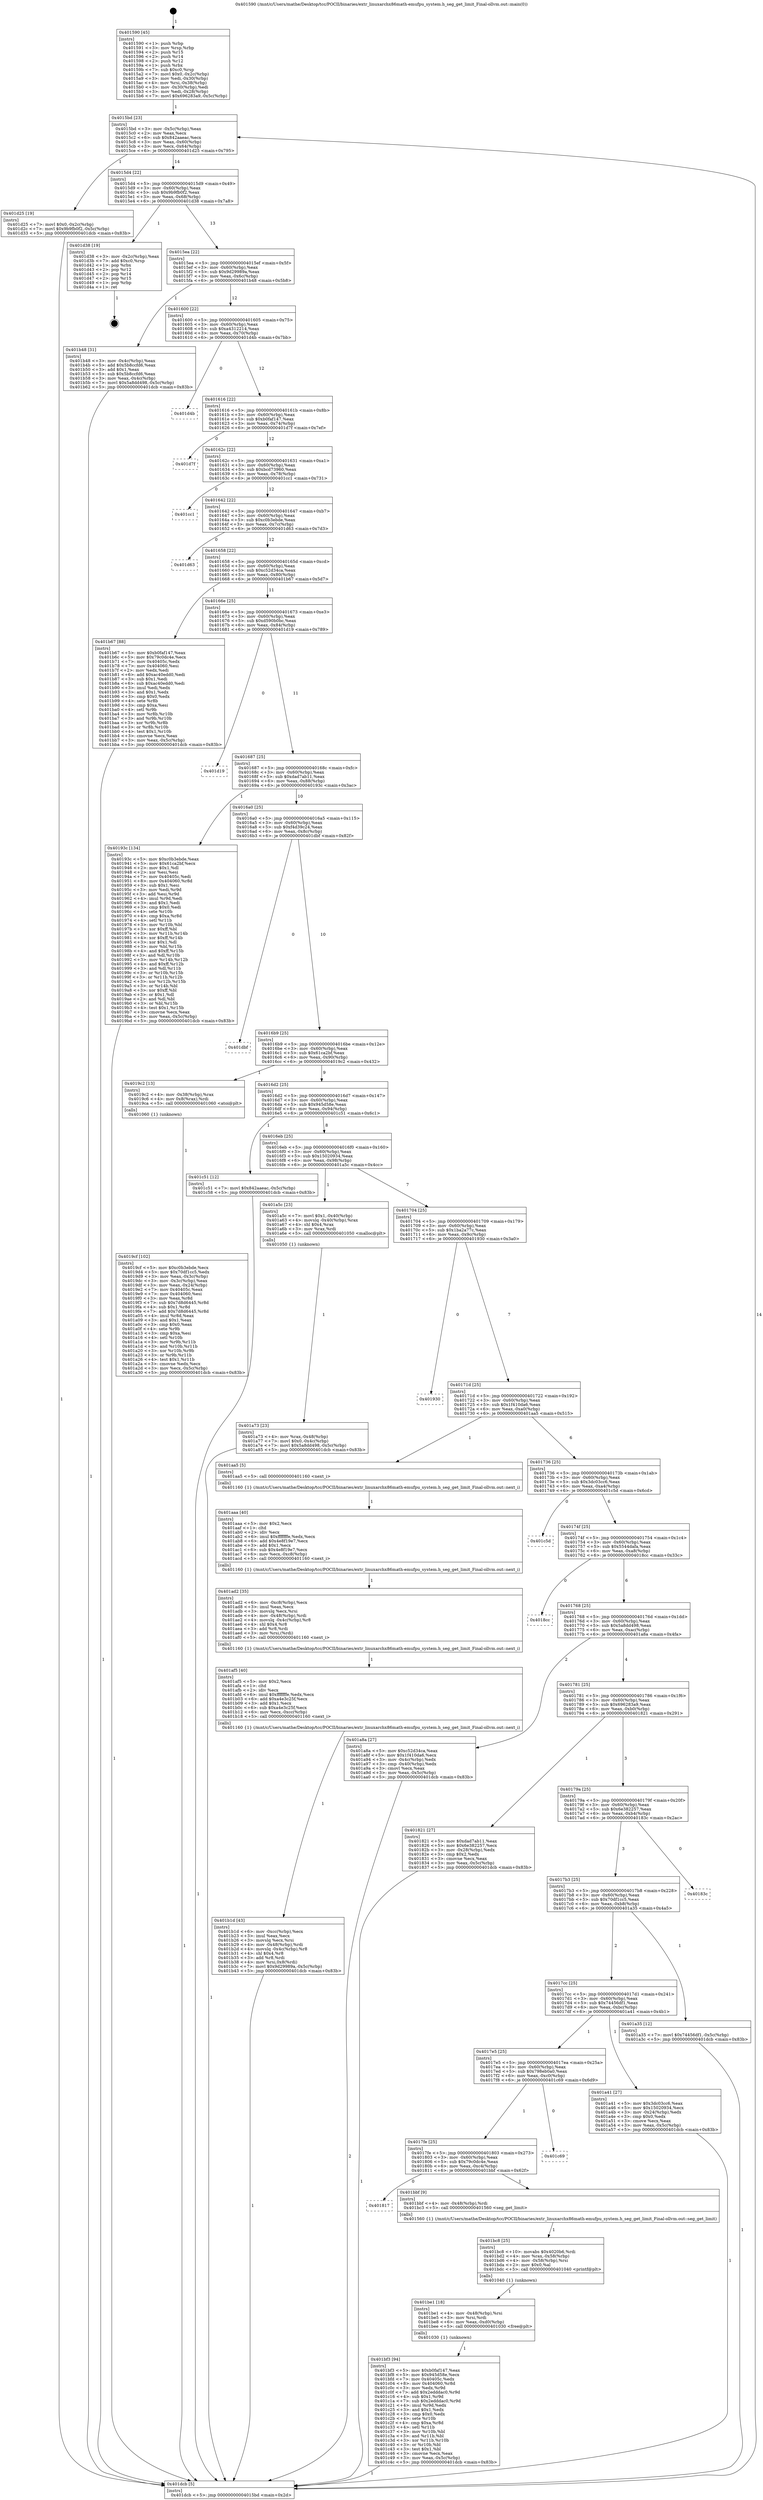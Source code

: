 digraph "0x401590" {
  label = "0x401590 (/mnt/c/Users/mathe/Desktop/tcc/POCII/binaries/extr_linuxarchx86math-emufpu_system.h_seg_get_limit_Final-ollvm.out::main(0))"
  labelloc = "t"
  node[shape=record]

  Entry [label="",width=0.3,height=0.3,shape=circle,fillcolor=black,style=filled]
  "0x4015bd" [label="{
     0x4015bd [23]\l
     | [instrs]\l
     &nbsp;&nbsp;0x4015bd \<+3\>: mov -0x5c(%rbp),%eax\l
     &nbsp;&nbsp;0x4015c0 \<+2\>: mov %eax,%ecx\l
     &nbsp;&nbsp;0x4015c2 \<+6\>: sub $0x842aaeac,%ecx\l
     &nbsp;&nbsp;0x4015c8 \<+3\>: mov %eax,-0x60(%rbp)\l
     &nbsp;&nbsp;0x4015cb \<+3\>: mov %ecx,-0x64(%rbp)\l
     &nbsp;&nbsp;0x4015ce \<+6\>: je 0000000000401d25 \<main+0x795\>\l
  }"]
  "0x401d25" [label="{
     0x401d25 [19]\l
     | [instrs]\l
     &nbsp;&nbsp;0x401d25 \<+7\>: movl $0x0,-0x2c(%rbp)\l
     &nbsp;&nbsp;0x401d2c \<+7\>: movl $0x9b9fb0f2,-0x5c(%rbp)\l
     &nbsp;&nbsp;0x401d33 \<+5\>: jmp 0000000000401dcb \<main+0x83b\>\l
  }"]
  "0x4015d4" [label="{
     0x4015d4 [22]\l
     | [instrs]\l
     &nbsp;&nbsp;0x4015d4 \<+5\>: jmp 00000000004015d9 \<main+0x49\>\l
     &nbsp;&nbsp;0x4015d9 \<+3\>: mov -0x60(%rbp),%eax\l
     &nbsp;&nbsp;0x4015dc \<+5\>: sub $0x9b9fb0f2,%eax\l
     &nbsp;&nbsp;0x4015e1 \<+3\>: mov %eax,-0x68(%rbp)\l
     &nbsp;&nbsp;0x4015e4 \<+6\>: je 0000000000401d38 \<main+0x7a8\>\l
  }"]
  Exit [label="",width=0.3,height=0.3,shape=circle,fillcolor=black,style=filled,peripheries=2]
  "0x401d38" [label="{
     0x401d38 [19]\l
     | [instrs]\l
     &nbsp;&nbsp;0x401d38 \<+3\>: mov -0x2c(%rbp),%eax\l
     &nbsp;&nbsp;0x401d3b \<+7\>: add $0xc0,%rsp\l
     &nbsp;&nbsp;0x401d42 \<+1\>: pop %rbx\l
     &nbsp;&nbsp;0x401d43 \<+2\>: pop %r12\l
     &nbsp;&nbsp;0x401d45 \<+2\>: pop %r14\l
     &nbsp;&nbsp;0x401d47 \<+2\>: pop %r15\l
     &nbsp;&nbsp;0x401d49 \<+1\>: pop %rbp\l
     &nbsp;&nbsp;0x401d4a \<+1\>: ret\l
  }"]
  "0x4015ea" [label="{
     0x4015ea [22]\l
     | [instrs]\l
     &nbsp;&nbsp;0x4015ea \<+5\>: jmp 00000000004015ef \<main+0x5f\>\l
     &nbsp;&nbsp;0x4015ef \<+3\>: mov -0x60(%rbp),%eax\l
     &nbsp;&nbsp;0x4015f2 \<+5\>: sub $0x9d29989a,%eax\l
     &nbsp;&nbsp;0x4015f7 \<+3\>: mov %eax,-0x6c(%rbp)\l
     &nbsp;&nbsp;0x4015fa \<+6\>: je 0000000000401b48 \<main+0x5b8\>\l
  }"]
  "0x401bf3" [label="{
     0x401bf3 [94]\l
     | [instrs]\l
     &nbsp;&nbsp;0x401bf3 \<+5\>: mov $0xb0faf147,%eax\l
     &nbsp;&nbsp;0x401bf8 \<+5\>: mov $0x945d58e,%ecx\l
     &nbsp;&nbsp;0x401bfd \<+7\>: mov 0x40405c,%edx\l
     &nbsp;&nbsp;0x401c04 \<+8\>: mov 0x404060,%r8d\l
     &nbsp;&nbsp;0x401c0c \<+3\>: mov %edx,%r9d\l
     &nbsp;&nbsp;0x401c0f \<+7\>: add $0x2edddac0,%r9d\l
     &nbsp;&nbsp;0x401c16 \<+4\>: sub $0x1,%r9d\l
     &nbsp;&nbsp;0x401c1a \<+7\>: sub $0x2edddac0,%r9d\l
     &nbsp;&nbsp;0x401c21 \<+4\>: imul %r9d,%edx\l
     &nbsp;&nbsp;0x401c25 \<+3\>: and $0x1,%edx\l
     &nbsp;&nbsp;0x401c28 \<+3\>: cmp $0x0,%edx\l
     &nbsp;&nbsp;0x401c2b \<+4\>: sete %r10b\l
     &nbsp;&nbsp;0x401c2f \<+4\>: cmp $0xa,%r8d\l
     &nbsp;&nbsp;0x401c33 \<+4\>: setl %r11b\l
     &nbsp;&nbsp;0x401c37 \<+3\>: mov %r10b,%bl\l
     &nbsp;&nbsp;0x401c3a \<+3\>: and %r11b,%bl\l
     &nbsp;&nbsp;0x401c3d \<+3\>: xor %r11b,%r10b\l
     &nbsp;&nbsp;0x401c40 \<+3\>: or %r10b,%bl\l
     &nbsp;&nbsp;0x401c43 \<+3\>: test $0x1,%bl\l
     &nbsp;&nbsp;0x401c46 \<+3\>: cmovne %ecx,%eax\l
     &nbsp;&nbsp;0x401c49 \<+3\>: mov %eax,-0x5c(%rbp)\l
     &nbsp;&nbsp;0x401c4c \<+5\>: jmp 0000000000401dcb \<main+0x83b\>\l
  }"]
  "0x401b48" [label="{
     0x401b48 [31]\l
     | [instrs]\l
     &nbsp;&nbsp;0x401b48 \<+3\>: mov -0x4c(%rbp),%eax\l
     &nbsp;&nbsp;0x401b4b \<+5\>: add $0x5b8ccfd6,%eax\l
     &nbsp;&nbsp;0x401b50 \<+3\>: add $0x1,%eax\l
     &nbsp;&nbsp;0x401b53 \<+5\>: sub $0x5b8ccfd6,%eax\l
     &nbsp;&nbsp;0x401b58 \<+3\>: mov %eax,-0x4c(%rbp)\l
     &nbsp;&nbsp;0x401b5b \<+7\>: movl $0x5a8dd498,-0x5c(%rbp)\l
     &nbsp;&nbsp;0x401b62 \<+5\>: jmp 0000000000401dcb \<main+0x83b\>\l
  }"]
  "0x401600" [label="{
     0x401600 [22]\l
     | [instrs]\l
     &nbsp;&nbsp;0x401600 \<+5\>: jmp 0000000000401605 \<main+0x75\>\l
     &nbsp;&nbsp;0x401605 \<+3\>: mov -0x60(%rbp),%eax\l
     &nbsp;&nbsp;0x401608 \<+5\>: sub $0xa4312214,%eax\l
     &nbsp;&nbsp;0x40160d \<+3\>: mov %eax,-0x70(%rbp)\l
     &nbsp;&nbsp;0x401610 \<+6\>: je 0000000000401d4b \<main+0x7bb\>\l
  }"]
  "0x401be1" [label="{
     0x401be1 [18]\l
     | [instrs]\l
     &nbsp;&nbsp;0x401be1 \<+4\>: mov -0x48(%rbp),%rsi\l
     &nbsp;&nbsp;0x401be5 \<+3\>: mov %rsi,%rdi\l
     &nbsp;&nbsp;0x401be8 \<+6\>: mov %eax,-0xd0(%rbp)\l
     &nbsp;&nbsp;0x401bee \<+5\>: call 0000000000401030 \<free@plt\>\l
     | [calls]\l
     &nbsp;&nbsp;0x401030 \{1\} (unknown)\l
  }"]
  "0x401d4b" [label="{
     0x401d4b\l
  }", style=dashed]
  "0x401616" [label="{
     0x401616 [22]\l
     | [instrs]\l
     &nbsp;&nbsp;0x401616 \<+5\>: jmp 000000000040161b \<main+0x8b\>\l
     &nbsp;&nbsp;0x40161b \<+3\>: mov -0x60(%rbp),%eax\l
     &nbsp;&nbsp;0x40161e \<+5\>: sub $0xb0faf147,%eax\l
     &nbsp;&nbsp;0x401623 \<+3\>: mov %eax,-0x74(%rbp)\l
     &nbsp;&nbsp;0x401626 \<+6\>: je 0000000000401d7f \<main+0x7ef\>\l
  }"]
  "0x401bc8" [label="{
     0x401bc8 [25]\l
     | [instrs]\l
     &nbsp;&nbsp;0x401bc8 \<+10\>: movabs $0x4020b6,%rdi\l
     &nbsp;&nbsp;0x401bd2 \<+4\>: mov %rax,-0x58(%rbp)\l
     &nbsp;&nbsp;0x401bd6 \<+4\>: mov -0x58(%rbp),%rsi\l
     &nbsp;&nbsp;0x401bda \<+2\>: mov $0x0,%al\l
     &nbsp;&nbsp;0x401bdc \<+5\>: call 0000000000401040 \<printf@plt\>\l
     | [calls]\l
     &nbsp;&nbsp;0x401040 \{1\} (unknown)\l
  }"]
  "0x401d7f" [label="{
     0x401d7f\l
  }", style=dashed]
  "0x40162c" [label="{
     0x40162c [22]\l
     | [instrs]\l
     &nbsp;&nbsp;0x40162c \<+5\>: jmp 0000000000401631 \<main+0xa1\>\l
     &nbsp;&nbsp;0x401631 \<+3\>: mov -0x60(%rbp),%eax\l
     &nbsp;&nbsp;0x401634 \<+5\>: sub $0xbcd73960,%eax\l
     &nbsp;&nbsp;0x401639 \<+3\>: mov %eax,-0x78(%rbp)\l
     &nbsp;&nbsp;0x40163c \<+6\>: je 0000000000401cc1 \<main+0x731\>\l
  }"]
  "0x401817" [label="{
     0x401817\l
  }", style=dashed]
  "0x401cc1" [label="{
     0x401cc1\l
  }", style=dashed]
  "0x401642" [label="{
     0x401642 [22]\l
     | [instrs]\l
     &nbsp;&nbsp;0x401642 \<+5\>: jmp 0000000000401647 \<main+0xb7\>\l
     &nbsp;&nbsp;0x401647 \<+3\>: mov -0x60(%rbp),%eax\l
     &nbsp;&nbsp;0x40164a \<+5\>: sub $0xc0b3ebde,%eax\l
     &nbsp;&nbsp;0x40164f \<+3\>: mov %eax,-0x7c(%rbp)\l
     &nbsp;&nbsp;0x401652 \<+6\>: je 0000000000401d63 \<main+0x7d3\>\l
  }"]
  "0x401bbf" [label="{
     0x401bbf [9]\l
     | [instrs]\l
     &nbsp;&nbsp;0x401bbf \<+4\>: mov -0x48(%rbp),%rdi\l
     &nbsp;&nbsp;0x401bc3 \<+5\>: call 0000000000401560 \<seg_get_limit\>\l
     | [calls]\l
     &nbsp;&nbsp;0x401560 \{1\} (/mnt/c/Users/mathe/Desktop/tcc/POCII/binaries/extr_linuxarchx86math-emufpu_system.h_seg_get_limit_Final-ollvm.out::seg_get_limit)\l
  }"]
  "0x401d63" [label="{
     0x401d63\l
  }", style=dashed]
  "0x401658" [label="{
     0x401658 [22]\l
     | [instrs]\l
     &nbsp;&nbsp;0x401658 \<+5\>: jmp 000000000040165d \<main+0xcd\>\l
     &nbsp;&nbsp;0x40165d \<+3\>: mov -0x60(%rbp),%eax\l
     &nbsp;&nbsp;0x401660 \<+5\>: sub $0xc52d34ca,%eax\l
     &nbsp;&nbsp;0x401665 \<+3\>: mov %eax,-0x80(%rbp)\l
     &nbsp;&nbsp;0x401668 \<+6\>: je 0000000000401b67 \<main+0x5d7\>\l
  }"]
  "0x4017fe" [label="{
     0x4017fe [25]\l
     | [instrs]\l
     &nbsp;&nbsp;0x4017fe \<+5\>: jmp 0000000000401803 \<main+0x273\>\l
     &nbsp;&nbsp;0x401803 \<+3\>: mov -0x60(%rbp),%eax\l
     &nbsp;&nbsp;0x401806 \<+5\>: sub $0x79c0dc4e,%eax\l
     &nbsp;&nbsp;0x40180b \<+6\>: mov %eax,-0xc4(%rbp)\l
     &nbsp;&nbsp;0x401811 \<+6\>: je 0000000000401bbf \<main+0x62f\>\l
  }"]
  "0x401b67" [label="{
     0x401b67 [88]\l
     | [instrs]\l
     &nbsp;&nbsp;0x401b67 \<+5\>: mov $0xb0faf147,%eax\l
     &nbsp;&nbsp;0x401b6c \<+5\>: mov $0x79c0dc4e,%ecx\l
     &nbsp;&nbsp;0x401b71 \<+7\>: mov 0x40405c,%edx\l
     &nbsp;&nbsp;0x401b78 \<+7\>: mov 0x404060,%esi\l
     &nbsp;&nbsp;0x401b7f \<+2\>: mov %edx,%edi\l
     &nbsp;&nbsp;0x401b81 \<+6\>: add $0xac40edd0,%edi\l
     &nbsp;&nbsp;0x401b87 \<+3\>: sub $0x1,%edi\l
     &nbsp;&nbsp;0x401b8a \<+6\>: sub $0xac40edd0,%edi\l
     &nbsp;&nbsp;0x401b90 \<+3\>: imul %edi,%edx\l
     &nbsp;&nbsp;0x401b93 \<+3\>: and $0x1,%edx\l
     &nbsp;&nbsp;0x401b96 \<+3\>: cmp $0x0,%edx\l
     &nbsp;&nbsp;0x401b99 \<+4\>: sete %r8b\l
     &nbsp;&nbsp;0x401b9d \<+3\>: cmp $0xa,%esi\l
     &nbsp;&nbsp;0x401ba0 \<+4\>: setl %r9b\l
     &nbsp;&nbsp;0x401ba4 \<+3\>: mov %r8b,%r10b\l
     &nbsp;&nbsp;0x401ba7 \<+3\>: and %r9b,%r10b\l
     &nbsp;&nbsp;0x401baa \<+3\>: xor %r9b,%r8b\l
     &nbsp;&nbsp;0x401bad \<+3\>: or %r8b,%r10b\l
     &nbsp;&nbsp;0x401bb0 \<+4\>: test $0x1,%r10b\l
     &nbsp;&nbsp;0x401bb4 \<+3\>: cmovne %ecx,%eax\l
     &nbsp;&nbsp;0x401bb7 \<+3\>: mov %eax,-0x5c(%rbp)\l
     &nbsp;&nbsp;0x401bba \<+5\>: jmp 0000000000401dcb \<main+0x83b\>\l
  }"]
  "0x40166e" [label="{
     0x40166e [25]\l
     | [instrs]\l
     &nbsp;&nbsp;0x40166e \<+5\>: jmp 0000000000401673 \<main+0xe3\>\l
     &nbsp;&nbsp;0x401673 \<+3\>: mov -0x60(%rbp),%eax\l
     &nbsp;&nbsp;0x401676 \<+5\>: sub $0xd590b0bc,%eax\l
     &nbsp;&nbsp;0x40167b \<+6\>: mov %eax,-0x84(%rbp)\l
     &nbsp;&nbsp;0x401681 \<+6\>: je 0000000000401d19 \<main+0x789\>\l
  }"]
  "0x401c69" [label="{
     0x401c69\l
  }", style=dashed]
  "0x401d19" [label="{
     0x401d19\l
  }", style=dashed]
  "0x401687" [label="{
     0x401687 [25]\l
     | [instrs]\l
     &nbsp;&nbsp;0x401687 \<+5\>: jmp 000000000040168c \<main+0xfc\>\l
     &nbsp;&nbsp;0x40168c \<+3\>: mov -0x60(%rbp),%eax\l
     &nbsp;&nbsp;0x40168f \<+5\>: sub $0xdad7ab11,%eax\l
     &nbsp;&nbsp;0x401694 \<+6\>: mov %eax,-0x88(%rbp)\l
     &nbsp;&nbsp;0x40169a \<+6\>: je 000000000040193c \<main+0x3ac\>\l
  }"]
  "0x401b1d" [label="{
     0x401b1d [43]\l
     | [instrs]\l
     &nbsp;&nbsp;0x401b1d \<+6\>: mov -0xcc(%rbp),%ecx\l
     &nbsp;&nbsp;0x401b23 \<+3\>: imul %eax,%ecx\l
     &nbsp;&nbsp;0x401b26 \<+3\>: movslq %ecx,%rsi\l
     &nbsp;&nbsp;0x401b29 \<+4\>: mov -0x48(%rbp),%rdi\l
     &nbsp;&nbsp;0x401b2d \<+4\>: movslq -0x4c(%rbp),%r8\l
     &nbsp;&nbsp;0x401b31 \<+4\>: shl $0x4,%r8\l
     &nbsp;&nbsp;0x401b35 \<+3\>: add %r8,%rdi\l
     &nbsp;&nbsp;0x401b38 \<+4\>: mov %rsi,0x8(%rdi)\l
     &nbsp;&nbsp;0x401b3c \<+7\>: movl $0x9d29989a,-0x5c(%rbp)\l
     &nbsp;&nbsp;0x401b43 \<+5\>: jmp 0000000000401dcb \<main+0x83b\>\l
  }"]
  "0x40193c" [label="{
     0x40193c [134]\l
     | [instrs]\l
     &nbsp;&nbsp;0x40193c \<+5\>: mov $0xc0b3ebde,%eax\l
     &nbsp;&nbsp;0x401941 \<+5\>: mov $0x61ca2bf,%ecx\l
     &nbsp;&nbsp;0x401946 \<+2\>: mov $0x1,%dl\l
     &nbsp;&nbsp;0x401948 \<+2\>: xor %esi,%esi\l
     &nbsp;&nbsp;0x40194a \<+7\>: mov 0x40405c,%edi\l
     &nbsp;&nbsp;0x401951 \<+8\>: mov 0x404060,%r8d\l
     &nbsp;&nbsp;0x401959 \<+3\>: sub $0x1,%esi\l
     &nbsp;&nbsp;0x40195c \<+3\>: mov %edi,%r9d\l
     &nbsp;&nbsp;0x40195f \<+3\>: add %esi,%r9d\l
     &nbsp;&nbsp;0x401962 \<+4\>: imul %r9d,%edi\l
     &nbsp;&nbsp;0x401966 \<+3\>: and $0x1,%edi\l
     &nbsp;&nbsp;0x401969 \<+3\>: cmp $0x0,%edi\l
     &nbsp;&nbsp;0x40196c \<+4\>: sete %r10b\l
     &nbsp;&nbsp;0x401970 \<+4\>: cmp $0xa,%r8d\l
     &nbsp;&nbsp;0x401974 \<+4\>: setl %r11b\l
     &nbsp;&nbsp;0x401978 \<+3\>: mov %r10b,%bl\l
     &nbsp;&nbsp;0x40197b \<+3\>: xor $0xff,%bl\l
     &nbsp;&nbsp;0x40197e \<+3\>: mov %r11b,%r14b\l
     &nbsp;&nbsp;0x401981 \<+4\>: xor $0xff,%r14b\l
     &nbsp;&nbsp;0x401985 \<+3\>: xor $0x1,%dl\l
     &nbsp;&nbsp;0x401988 \<+3\>: mov %bl,%r15b\l
     &nbsp;&nbsp;0x40198b \<+4\>: and $0xff,%r15b\l
     &nbsp;&nbsp;0x40198f \<+3\>: and %dl,%r10b\l
     &nbsp;&nbsp;0x401992 \<+3\>: mov %r14b,%r12b\l
     &nbsp;&nbsp;0x401995 \<+4\>: and $0xff,%r12b\l
     &nbsp;&nbsp;0x401999 \<+3\>: and %dl,%r11b\l
     &nbsp;&nbsp;0x40199c \<+3\>: or %r10b,%r15b\l
     &nbsp;&nbsp;0x40199f \<+3\>: or %r11b,%r12b\l
     &nbsp;&nbsp;0x4019a2 \<+3\>: xor %r12b,%r15b\l
     &nbsp;&nbsp;0x4019a5 \<+3\>: or %r14b,%bl\l
     &nbsp;&nbsp;0x4019a8 \<+3\>: xor $0xff,%bl\l
     &nbsp;&nbsp;0x4019ab \<+3\>: or $0x1,%dl\l
     &nbsp;&nbsp;0x4019ae \<+2\>: and %dl,%bl\l
     &nbsp;&nbsp;0x4019b0 \<+3\>: or %bl,%r15b\l
     &nbsp;&nbsp;0x4019b3 \<+4\>: test $0x1,%r15b\l
     &nbsp;&nbsp;0x4019b7 \<+3\>: cmovne %ecx,%eax\l
     &nbsp;&nbsp;0x4019ba \<+3\>: mov %eax,-0x5c(%rbp)\l
     &nbsp;&nbsp;0x4019bd \<+5\>: jmp 0000000000401dcb \<main+0x83b\>\l
  }"]
  "0x4016a0" [label="{
     0x4016a0 [25]\l
     | [instrs]\l
     &nbsp;&nbsp;0x4016a0 \<+5\>: jmp 00000000004016a5 \<main+0x115\>\l
     &nbsp;&nbsp;0x4016a5 \<+3\>: mov -0x60(%rbp),%eax\l
     &nbsp;&nbsp;0x4016a8 \<+5\>: sub $0xf4d39c24,%eax\l
     &nbsp;&nbsp;0x4016ad \<+6\>: mov %eax,-0x8c(%rbp)\l
     &nbsp;&nbsp;0x4016b3 \<+6\>: je 0000000000401dbf \<main+0x82f\>\l
  }"]
  "0x401af5" [label="{
     0x401af5 [40]\l
     | [instrs]\l
     &nbsp;&nbsp;0x401af5 \<+5\>: mov $0x2,%ecx\l
     &nbsp;&nbsp;0x401afa \<+1\>: cltd\l
     &nbsp;&nbsp;0x401afb \<+2\>: idiv %ecx\l
     &nbsp;&nbsp;0x401afd \<+6\>: imul $0xfffffffe,%edx,%ecx\l
     &nbsp;&nbsp;0x401b03 \<+6\>: add $0xa4e3c25f,%ecx\l
     &nbsp;&nbsp;0x401b09 \<+3\>: add $0x1,%ecx\l
     &nbsp;&nbsp;0x401b0c \<+6\>: sub $0xa4e3c25f,%ecx\l
     &nbsp;&nbsp;0x401b12 \<+6\>: mov %ecx,-0xcc(%rbp)\l
     &nbsp;&nbsp;0x401b18 \<+5\>: call 0000000000401160 \<next_i\>\l
     | [calls]\l
     &nbsp;&nbsp;0x401160 \{1\} (/mnt/c/Users/mathe/Desktop/tcc/POCII/binaries/extr_linuxarchx86math-emufpu_system.h_seg_get_limit_Final-ollvm.out::next_i)\l
  }"]
  "0x401dbf" [label="{
     0x401dbf\l
  }", style=dashed]
  "0x4016b9" [label="{
     0x4016b9 [25]\l
     | [instrs]\l
     &nbsp;&nbsp;0x4016b9 \<+5\>: jmp 00000000004016be \<main+0x12e\>\l
     &nbsp;&nbsp;0x4016be \<+3\>: mov -0x60(%rbp),%eax\l
     &nbsp;&nbsp;0x4016c1 \<+5\>: sub $0x61ca2bf,%eax\l
     &nbsp;&nbsp;0x4016c6 \<+6\>: mov %eax,-0x90(%rbp)\l
     &nbsp;&nbsp;0x4016cc \<+6\>: je 00000000004019c2 \<main+0x432\>\l
  }"]
  "0x401ad2" [label="{
     0x401ad2 [35]\l
     | [instrs]\l
     &nbsp;&nbsp;0x401ad2 \<+6\>: mov -0xc8(%rbp),%ecx\l
     &nbsp;&nbsp;0x401ad8 \<+3\>: imul %eax,%ecx\l
     &nbsp;&nbsp;0x401adb \<+3\>: movslq %ecx,%rsi\l
     &nbsp;&nbsp;0x401ade \<+4\>: mov -0x48(%rbp),%rdi\l
     &nbsp;&nbsp;0x401ae2 \<+4\>: movslq -0x4c(%rbp),%r8\l
     &nbsp;&nbsp;0x401ae6 \<+4\>: shl $0x4,%r8\l
     &nbsp;&nbsp;0x401aea \<+3\>: add %r8,%rdi\l
     &nbsp;&nbsp;0x401aed \<+3\>: mov %rsi,(%rdi)\l
     &nbsp;&nbsp;0x401af0 \<+5\>: call 0000000000401160 \<next_i\>\l
     | [calls]\l
     &nbsp;&nbsp;0x401160 \{1\} (/mnt/c/Users/mathe/Desktop/tcc/POCII/binaries/extr_linuxarchx86math-emufpu_system.h_seg_get_limit_Final-ollvm.out::next_i)\l
  }"]
  "0x4019c2" [label="{
     0x4019c2 [13]\l
     | [instrs]\l
     &nbsp;&nbsp;0x4019c2 \<+4\>: mov -0x38(%rbp),%rax\l
     &nbsp;&nbsp;0x4019c6 \<+4\>: mov 0x8(%rax),%rdi\l
     &nbsp;&nbsp;0x4019ca \<+5\>: call 0000000000401060 \<atoi@plt\>\l
     | [calls]\l
     &nbsp;&nbsp;0x401060 \{1\} (unknown)\l
  }"]
  "0x4016d2" [label="{
     0x4016d2 [25]\l
     | [instrs]\l
     &nbsp;&nbsp;0x4016d2 \<+5\>: jmp 00000000004016d7 \<main+0x147\>\l
     &nbsp;&nbsp;0x4016d7 \<+3\>: mov -0x60(%rbp),%eax\l
     &nbsp;&nbsp;0x4016da \<+5\>: sub $0x945d58e,%eax\l
     &nbsp;&nbsp;0x4016df \<+6\>: mov %eax,-0x94(%rbp)\l
     &nbsp;&nbsp;0x4016e5 \<+6\>: je 0000000000401c51 \<main+0x6c1\>\l
  }"]
  "0x401aaa" [label="{
     0x401aaa [40]\l
     | [instrs]\l
     &nbsp;&nbsp;0x401aaa \<+5\>: mov $0x2,%ecx\l
     &nbsp;&nbsp;0x401aaf \<+1\>: cltd\l
     &nbsp;&nbsp;0x401ab0 \<+2\>: idiv %ecx\l
     &nbsp;&nbsp;0x401ab2 \<+6\>: imul $0xfffffffe,%edx,%ecx\l
     &nbsp;&nbsp;0x401ab8 \<+6\>: add $0x4e8f19e7,%ecx\l
     &nbsp;&nbsp;0x401abe \<+3\>: add $0x1,%ecx\l
     &nbsp;&nbsp;0x401ac1 \<+6\>: sub $0x4e8f19e7,%ecx\l
     &nbsp;&nbsp;0x401ac7 \<+6\>: mov %ecx,-0xc8(%rbp)\l
     &nbsp;&nbsp;0x401acd \<+5\>: call 0000000000401160 \<next_i\>\l
     | [calls]\l
     &nbsp;&nbsp;0x401160 \{1\} (/mnt/c/Users/mathe/Desktop/tcc/POCII/binaries/extr_linuxarchx86math-emufpu_system.h_seg_get_limit_Final-ollvm.out::next_i)\l
  }"]
  "0x401c51" [label="{
     0x401c51 [12]\l
     | [instrs]\l
     &nbsp;&nbsp;0x401c51 \<+7\>: movl $0x842aaeac,-0x5c(%rbp)\l
     &nbsp;&nbsp;0x401c58 \<+5\>: jmp 0000000000401dcb \<main+0x83b\>\l
  }"]
  "0x4016eb" [label="{
     0x4016eb [25]\l
     | [instrs]\l
     &nbsp;&nbsp;0x4016eb \<+5\>: jmp 00000000004016f0 \<main+0x160\>\l
     &nbsp;&nbsp;0x4016f0 \<+3\>: mov -0x60(%rbp),%eax\l
     &nbsp;&nbsp;0x4016f3 \<+5\>: sub $0x15020934,%eax\l
     &nbsp;&nbsp;0x4016f8 \<+6\>: mov %eax,-0x98(%rbp)\l
     &nbsp;&nbsp;0x4016fe \<+6\>: je 0000000000401a5c \<main+0x4cc\>\l
  }"]
  "0x401a73" [label="{
     0x401a73 [23]\l
     | [instrs]\l
     &nbsp;&nbsp;0x401a73 \<+4\>: mov %rax,-0x48(%rbp)\l
     &nbsp;&nbsp;0x401a77 \<+7\>: movl $0x0,-0x4c(%rbp)\l
     &nbsp;&nbsp;0x401a7e \<+7\>: movl $0x5a8dd498,-0x5c(%rbp)\l
     &nbsp;&nbsp;0x401a85 \<+5\>: jmp 0000000000401dcb \<main+0x83b\>\l
  }"]
  "0x401a5c" [label="{
     0x401a5c [23]\l
     | [instrs]\l
     &nbsp;&nbsp;0x401a5c \<+7\>: movl $0x1,-0x40(%rbp)\l
     &nbsp;&nbsp;0x401a63 \<+4\>: movslq -0x40(%rbp),%rax\l
     &nbsp;&nbsp;0x401a67 \<+4\>: shl $0x4,%rax\l
     &nbsp;&nbsp;0x401a6b \<+3\>: mov %rax,%rdi\l
     &nbsp;&nbsp;0x401a6e \<+5\>: call 0000000000401050 \<malloc@plt\>\l
     | [calls]\l
     &nbsp;&nbsp;0x401050 \{1\} (unknown)\l
  }"]
  "0x401704" [label="{
     0x401704 [25]\l
     | [instrs]\l
     &nbsp;&nbsp;0x401704 \<+5\>: jmp 0000000000401709 \<main+0x179\>\l
     &nbsp;&nbsp;0x401709 \<+3\>: mov -0x60(%rbp),%eax\l
     &nbsp;&nbsp;0x40170c \<+5\>: sub $0x1ba2a77c,%eax\l
     &nbsp;&nbsp;0x401711 \<+6\>: mov %eax,-0x9c(%rbp)\l
     &nbsp;&nbsp;0x401717 \<+6\>: je 0000000000401930 \<main+0x3a0\>\l
  }"]
  "0x4017e5" [label="{
     0x4017e5 [25]\l
     | [instrs]\l
     &nbsp;&nbsp;0x4017e5 \<+5\>: jmp 00000000004017ea \<main+0x25a\>\l
     &nbsp;&nbsp;0x4017ea \<+3\>: mov -0x60(%rbp),%eax\l
     &nbsp;&nbsp;0x4017ed \<+5\>: sub $0x798eb0a0,%eax\l
     &nbsp;&nbsp;0x4017f2 \<+6\>: mov %eax,-0xc0(%rbp)\l
     &nbsp;&nbsp;0x4017f8 \<+6\>: je 0000000000401c69 \<main+0x6d9\>\l
  }"]
  "0x401930" [label="{
     0x401930\l
  }", style=dashed]
  "0x40171d" [label="{
     0x40171d [25]\l
     | [instrs]\l
     &nbsp;&nbsp;0x40171d \<+5\>: jmp 0000000000401722 \<main+0x192\>\l
     &nbsp;&nbsp;0x401722 \<+3\>: mov -0x60(%rbp),%eax\l
     &nbsp;&nbsp;0x401725 \<+5\>: sub $0x1f410da6,%eax\l
     &nbsp;&nbsp;0x40172a \<+6\>: mov %eax,-0xa0(%rbp)\l
     &nbsp;&nbsp;0x401730 \<+6\>: je 0000000000401aa5 \<main+0x515\>\l
  }"]
  "0x401a41" [label="{
     0x401a41 [27]\l
     | [instrs]\l
     &nbsp;&nbsp;0x401a41 \<+5\>: mov $0x3dc03cc6,%eax\l
     &nbsp;&nbsp;0x401a46 \<+5\>: mov $0x15020934,%ecx\l
     &nbsp;&nbsp;0x401a4b \<+3\>: mov -0x24(%rbp),%edx\l
     &nbsp;&nbsp;0x401a4e \<+3\>: cmp $0x0,%edx\l
     &nbsp;&nbsp;0x401a51 \<+3\>: cmove %ecx,%eax\l
     &nbsp;&nbsp;0x401a54 \<+3\>: mov %eax,-0x5c(%rbp)\l
     &nbsp;&nbsp;0x401a57 \<+5\>: jmp 0000000000401dcb \<main+0x83b\>\l
  }"]
  "0x401aa5" [label="{
     0x401aa5 [5]\l
     | [instrs]\l
     &nbsp;&nbsp;0x401aa5 \<+5\>: call 0000000000401160 \<next_i\>\l
     | [calls]\l
     &nbsp;&nbsp;0x401160 \{1\} (/mnt/c/Users/mathe/Desktop/tcc/POCII/binaries/extr_linuxarchx86math-emufpu_system.h_seg_get_limit_Final-ollvm.out::next_i)\l
  }"]
  "0x401736" [label="{
     0x401736 [25]\l
     | [instrs]\l
     &nbsp;&nbsp;0x401736 \<+5\>: jmp 000000000040173b \<main+0x1ab\>\l
     &nbsp;&nbsp;0x40173b \<+3\>: mov -0x60(%rbp),%eax\l
     &nbsp;&nbsp;0x40173e \<+5\>: sub $0x3dc03cc6,%eax\l
     &nbsp;&nbsp;0x401743 \<+6\>: mov %eax,-0xa4(%rbp)\l
     &nbsp;&nbsp;0x401749 \<+6\>: je 0000000000401c5d \<main+0x6cd\>\l
  }"]
  "0x4017cc" [label="{
     0x4017cc [25]\l
     | [instrs]\l
     &nbsp;&nbsp;0x4017cc \<+5\>: jmp 00000000004017d1 \<main+0x241\>\l
     &nbsp;&nbsp;0x4017d1 \<+3\>: mov -0x60(%rbp),%eax\l
     &nbsp;&nbsp;0x4017d4 \<+5\>: sub $0x74456df1,%eax\l
     &nbsp;&nbsp;0x4017d9 \<+6\>: mov %eax,-0xbc(%rbp)\l
     &nbsp;&nbsp;0x4017df \<+6\>: je 0000000000401a41 \<main+0x4b1\>\l
  }"]
  "0x401c5d" [label="{
     0x401c5d\l
  }", style=dashed]
  "0x40174f" [label="{
     0x40174f [25]\l
     | [instrs]\l
     &nbsp;&nbsp;0x40174f \<+5\>: jmp 0000000000401754 \<main+0x1c4\>\l
     &nbsp;&nbsp;0x401754 \<+3\>: mov -0x60(%rbp),%eax\l
     &nbsp;&nbsp;0x401757 \<+5\>: sub $0x5544dafa,%eax\l
     &nbsp;&nbsp;0x40175c \<+6\>: mov %eax,-0xa8(%rbp)\l
     &nbsp;&nbsp;0x401762 \<+6\>: je 00000000004018cc \<main+0x33c\>\l
  }"]
  "0x401a35" [label="{
     0x401a35 [12]\l
     | [instrs]\l
     &nbsp;&nbsp;0x401a35 \<+7\>: movl $0x74456df1,-0x5c(%rbp)\l
     &nbsp;&nbsp;0x401a3c \<+5\>: jmp 0000000000401dcb \<main+0x83b\>\l
  }"]
  "0x4018cc" [label="{
     0x4018cc\l
  }", style=dashed]
  "0x401768" [label="{
     0x401768 [25]\l
     | [instrs]\l
     &nbsp;&nbsp;0x401768 \<+5\>: jmp 000000000040176d \<main+0x1dd\>\l
     &nbsp;&nbsp;0x40176d \<+3\>: mov -0x60(%rbp),%eax\l
     &nbsp;&nbsp;0x401770 \<+5\>: sub $0x5a8dd498,%eax\l
     &nbsp;&nbsp;0x401775 \<+6\>: mov %eax,-0xac(%rbp)\l
     &nbsp;&nbsp;0x40177b \<+6\>: je 0000000000401a8a \<main+0x4fa\>\l
  }"]
  "0x4017b3" [label="{
     0x4017b3 [25]\l
     | [instrs]\l
     &nbsp;&nbsp;0x4017b3 \<+5\>: jmp 00000000004017b8 \<main+0x228\>\l
     &nbsp;&nbsp;0x4017b8 \<+3\>: mov -0x60(%rbp),%eax\l
     &nbsp;&nbsp;0x4017bb \<+5\>: sub $0x70df1cc5,%eax\l
     &nbsp;&nbsp;0x4017c0 \<+6\>: mov %eax,-0xb8(%rbp)\l
     &nbsp;&nbsp;0x4017c6 \<+6\>: je 0000000000401a35 \<main+0x4a5\>\l
  }"]
  "0x401a8a" [label="{
     0x401a8a [27]\l
     | [instrs]\l
     &nbsp;&nbsp;0x401a8a \<+5\>: mov $0xc52d34ca,%eax\l
     &nbsp;&nbsp;0x401a8f \<+5\>: mov $0x1f410da6,%ecx\l
     &nbsp;&nbsp;0x401a94 \<+3\>: mov -0x4c(%rbp),%edx\l
     &nbsp;&nbsp;0x401a97 \<+3\>: cmp -0x40(%rbp),%edx\l
     &nbsp;&nbsp;0x401a9a \<+3\>: cmovl %ecx,%eax\l
     &nbsp;&nbsp;0x401a9d \<+3\>: mov %eax,-0x5c(%rbp)\l
     &nbsp;&nbsp;0x401aa0 \<+5\>: jmp 0000000000401dcb \<main+0x83b\>\l
  }"]
  "0x401781" [label="{
     0x401781 [25]\l
     | [instrs]\l
     &nbsp;&nbsp;0x401781 \<+5\>: jmp 0000000000401786 \<main+0x1f6\>\l
     &nbsp;&nbsp;0x401786 \<+3\>: mov -0x60(%rbp),%eax\l
     &nbsp;&nbsp;0x401789 \<+5\>: sub $0x696283a9,%eax\l
     &nbsp;&nbsp;0x40178e \<+6\>: mov %eax,-0xb0(%rbp)\l
     &nbsp;&nbsp;0x401794 \<+6\>: je 0000000000401821 \<main+0x291\>\l
  }"]
  "0x40183c" [label="{
     0x40183c\l
  }", style=dashed]
  "0x401821" [label="{
     0x401821 [27]\l
     | [instrs]\l
     &nbsp;&nbsp;0x401821 \<+5\>: mov $0xdad7ab11,%eax\l
     &nbsp;&nbsp;0x401826 \<+5\>: mov $0x6e382257,%ecx\l
     &nbsp;&nbsp;0x40182b \<+3\>: mov -0x28(%rbp),%edx\l
     &nbsp;&nbsp;0x40182e \<+3\>: cmp $0x2,%edx\l
     &nbsp;&nbsp;0x401831 \<+3\>: cmovne %ecx,%eax\l
     &nbsp;&nbsp;0x401834 \<+3\>: mov %eax,-0x5c(%rbp)\l
     &nbsp;&nbsp;0x401837 \<+5\>: jmp 0000000000401dcb \<main+0x83b\>\l
  }"]
  "0x40179a" [label="{
     0x40179a [25]\l
     | [instrs]\l
     &nbsp;&nbsp;0x40179a \<+5\>: jmp 000000000040179f \<main+0x20f\>\l
     &nbsp;&nbsp;0x40179f \<+3\>: mov -0x60(%rbp),%eax\l
     &nbsp;&nbsp;0x4017a2 \<+5\>: sub $0x6e382257,%eax\l
     &nbsp;&nbsp;0x4017a7 \<+6\>: mov %eax,-0xb4(%rbp)\l
     &nbsp;&nbsp;0x4017ad \<+6\>: je 000000000040183c \<main+0x2ac\>\l
  }"]
  "0x401dcb" [label="{
     0x401dcb [5]\l
     | [instrs]\l
     &nbsp;&nbsp;0x401dcb \<+5\>: jmp 00000000004015bd \<main+0x2d\>\l
  }"]
  "0x401590" [label="{
     0x401590 [45]\l
     | [instrs]\l
     &nbsp;&nbsp;0x401590 \<+1\>: push %rbp\l
     &nbsp;&nbsp;0x401591 \<+3\>: mov %rsp,%rbp\l
     &nbsp;&nbsp;0x401594 \<+2\>: push %r15\l
     &nbsp;&nbsp;0x401596 \<+2\>: push %r14\l
     &nbsp;&nbsp;0x401598 \<+2\>: push %r12\l
     &nbsp;&nbsp;0x40159a \<+1\>: push %rbx\l
     &nbsp;&nbsp;0x40159b \<+7\>: sub $0xc0,%rsp\l
     &nbsp;&nbsp;0x4015a2 \<+7\>: movl $0x0,-0x2c(%rbp)\l
     &nbsp;&nbsp;0x4015a9 \<+3\>: mov %edi,-0x30(%rbp)\l
     &nbsp;&nbsp;0x4015ac \<+4\>: mov %rsi,-0x38(%rbp)\l
     &nbsp;&nbsp;0x4015b0 \<+3\>: mov -0x30(%rbp),%edi\l
     &nbsp;&nbsp;0x4015b3 \<+3\>: mov %edi,-0x28(%rbp)\l
     &nbsp;&nbsp;0x4015b6 \<+7\>: movl $0x696283a9,-0x5c(%rbp)\l
  }"]
  "0x4019cf" [label="{
     0x4019cf [102]\l
     | [instrs]\l
     &nbsp;&nbsp;0x4019cf \<+5\>: mov $0xc0b3ebde,%ecx\l
     &nbsp;&nbsp;0x4019d4 \<+5\>: mov $0x70df1cc5,%edx\l
     &nbsp;&nbsp;0x4019d9 \<+3\>: mov %eax,-0x3c(%rbp)\l
     &nbsp;&nbsp;0x4019dc \<+3\>: mov -0x3c(%rbp),%eax\l
     &nbsp;&nbsp;0x4019df \<+3\>: mov %eax,-0x24(%rbp)\l
     &nbsp;&nbsp;0x4019e2 \<+7\>: mov 0x40405c,%eax\l
     &nbsp;&nbsp;0x4019e9 \<+7\>: mov 0x404060,%esi\l
     &nbsp;&nbsp;0x4019f0 \<+3\>: mov %eax,%r8d\l
     &nbsp;&nbsp;0x4019f3 \<+7\>: sub $0x7d8d6445,%r8d\l
     &nbsp;&nbsp;0x4019fa \<+4\>: sub $0x1,%r8d\l
     &nbsp;&nbsp;0x4019fe \<+7\>: add $0x7d8d6445,%r8d\l
     &nbsp;&nbsp;0x401a05 \<+4\>: imul %r8d,%eax\l
     &nbsp;&nbsp;0x401a09 \<+3\>: and $0x1,%eax\l
     &nbsp;&nbsp;0x401a0c \<+3\>: cmp $0x0,%eax\l
     &nbsp;&nbsp;0x401a0f \<+4\>: sete %r9b\l
     &nbsp;&nbsp;0x401a13 \<+3\>: cmp $0xa,%esi\l
     &nbsp;&nbsp;0x401a16 \<+4\>: setl %r10b\l
     &nbsp;&nbsp;0x401a1a \<+3\>: mov %r9b,%r11b\l
     &nbsp;&nbsp;0x401a1d \<+3\>: and %r10b,%r11b\l
     &nbsp;&nbsp;0x401a20 \<+3\>: xor %r10b,%r9b\l
     &nbsp;&nbsp;0x401a23 \<+3\>: or %r9b,%r11b\l
     &nbsp;&nbsp;0x401a26 \<+4\>: test $0x1,%r11b\l
     &nbsp;&nbsp;0x401a2a \<+3\>: cmovne %edx,%ecx\l
     &nbsp;&nbsp;0x401a2d \<+3\>: mov %ecx,-0x5c(%rbp)\l
     &nbsp;&nbsp;0x401a30 \<+5\>: jmp 0000000000401dcb \<main+0x83b\>\l
  }"]
  Entry -> "0x401590" [label=" 1"]
  "0x4015bd" -> "0x401d25" [label=" 1"]
  "0x4015bd" -> "0x4015d4" [label=" 14"]
  "0x401d38" -> Exit [label=" 1"]
  "0x4015d4" -> "0x401d38" [label=" 1"]
  "0x4015d4" -> "0x4015ea" [label=" 13"]
  "0x401d25" -> "0x401dcb" [label=" 1"]
  "0x4015ea" -> "0x401b48" [label=" 1"]
  "0x4015ea" -> "0x401600" [label=" 12"]
  "0x401c51" -> "0x401dcb" [label=" 1"]
  "0x401600" -> "0x401d4b" [label=" 0"]
  "0x401600" -> "0x401616" [label=" 12"]
  "0x401bf3" -> "0x401dcb" [label=" 1"]
  "0x401616" -> "0x401d7f" [label=" 0"]
  "0x401616" -> "0x40162c" [label=" 12"]
  "0x401be1" -> "0x401bf3" [label=" 1"]
  "0x40162c" -> "0x401cc1" [label=" 0"]
  "0x40162c" -> "0x401642" [label=" 12"]
  "0x401bc8" -> "0x401be1" [label=" 1"]
  "0x401642" -> "0x401d63" [label=" 0"]
  "0x401642" -> "0x401658" [label=" 12"]
  "0x401bbf" -> "0x401bc8" [label=" 1"]
  "0x401658" -> "0x401b67" [label=" 1"]
  "0x401658" -> "0x40166e" [label=" 11"]
  "0x4017fe" -> "0x401bbf" [label=" 1"]
  "0x40166e" -> "0x401d19" [label=" 0"]
  "0x40166e" -> "0x401687" [label=" 11"]
  "0x4017fe" -> "0x401817" [label=" 0"]
  "0x401687" -> "0x40193c" [label=" 1"]
  "0x401687" -> "0x4016a0" [label=" 10"]
  "0x4017e5" -> "0x401c69" [label=" 0"]
  "0x4016a0" -> "0x401dbf" [label=" 0"]
  "0x4016a0" -> "0x4016b9" [label=" 10"]
  "0x4017e5" -> "0x4017fe" [label=" 1"]
  "0x4016b9" -> "0x4019c2" [label=" 1"]
  "0x4016b9" -> "0x4016d2" [label=" 9"]
  "0x401b67" -> "0x401dcb" [label=" 1"]
  "0x4016d2" -> "0x401c51" [label=" 1"]
  "0x4016d2" -> "0x4016eb" [label=" 8"]
  "0x401b48" -> "0x401dcb" [label=" 1"]
  "0x4016eb" -> "0x401a5c" [label=" 1"]
  "0x4016eb" -> "0x401704" [label=" 7"]
  "0x401b1d" -> "0x401dcb" [label=" 1"]
  "0x401704" -> "0x401930" [label=" 0"]
  "0x401704" -> "0x40171d" [label=" 7"]
  "0x401af5" -> "0x401b1d" [label=" 1"]
  "0x40171d" -> "0x401aa5" [label=" 1"]
  "0x40171d" -> "0x401736" [label=" 6"]
  "0x401ad2" -> "0x401af5" [label=" 1"]
  "0x401736" -> "0x401c5d" [label=" 0"]
  "0x401736" -> "0x40174f" [label=" 6"]
  "0x401aa5" -> "0x401aaa" [label=" 1"]
  "0x40174f" -> "0x4018cc" [label=" 0"]
  "0x40174f" -> "0x401768" [label=" 6"]
  "0x401a8a" -> "0x401dcb" [label=" 2"]
  "0x401768" -> "0x401a8a" [label=" 2"]
  "0x401768" -> "0x401781" [label=" 4"]
  "0x401a5c" -> "0x401a73" [label=" 1"]
  "0x401781" -> "0x401821" [label=" 1"]
  "0x401781" -> "0x40179a" [label=" 3"]
  "0x401821" -> "0x401dcb" [label=" 1"]
  "0x401590" -> "0x4015bd" [label=" 1"]
  "0x401dcb" -> "0x4015bd" [label=" 14"]
  "0x40193c" -> "0x401dcb" [label=" 1"]
  "0x4019c2" -> "0x4019cf" [label=" 1"]
  "0x4019cf" -> "0x401dcb" [label=" 1"]
  "0x401a41" -> "0x401dcb" [label=" 1"]
  "0x40179a" -> "0x40183c" [label=" 0"]
  "0x40179a" -> "0x4017b3" [label=" 3"]
  "0x401a73" -> "0x401dcb" [label=" 1"]
  "0x4017b3" -> "0x401a35" [label=" 1"]
  "0x4017b3" -> "0x4017cc" [label=" 2"]
  "0x401a35" -> "0x401dcb" [label=" 1"]
  "0x401aaa" -> "0x401ad2" [label=" 1"]
  "0x4017cc" -> "0x401a41" [label=" 1"]
  "0x4017cc" -> "0x4017e5" [label=" 1"]
}
